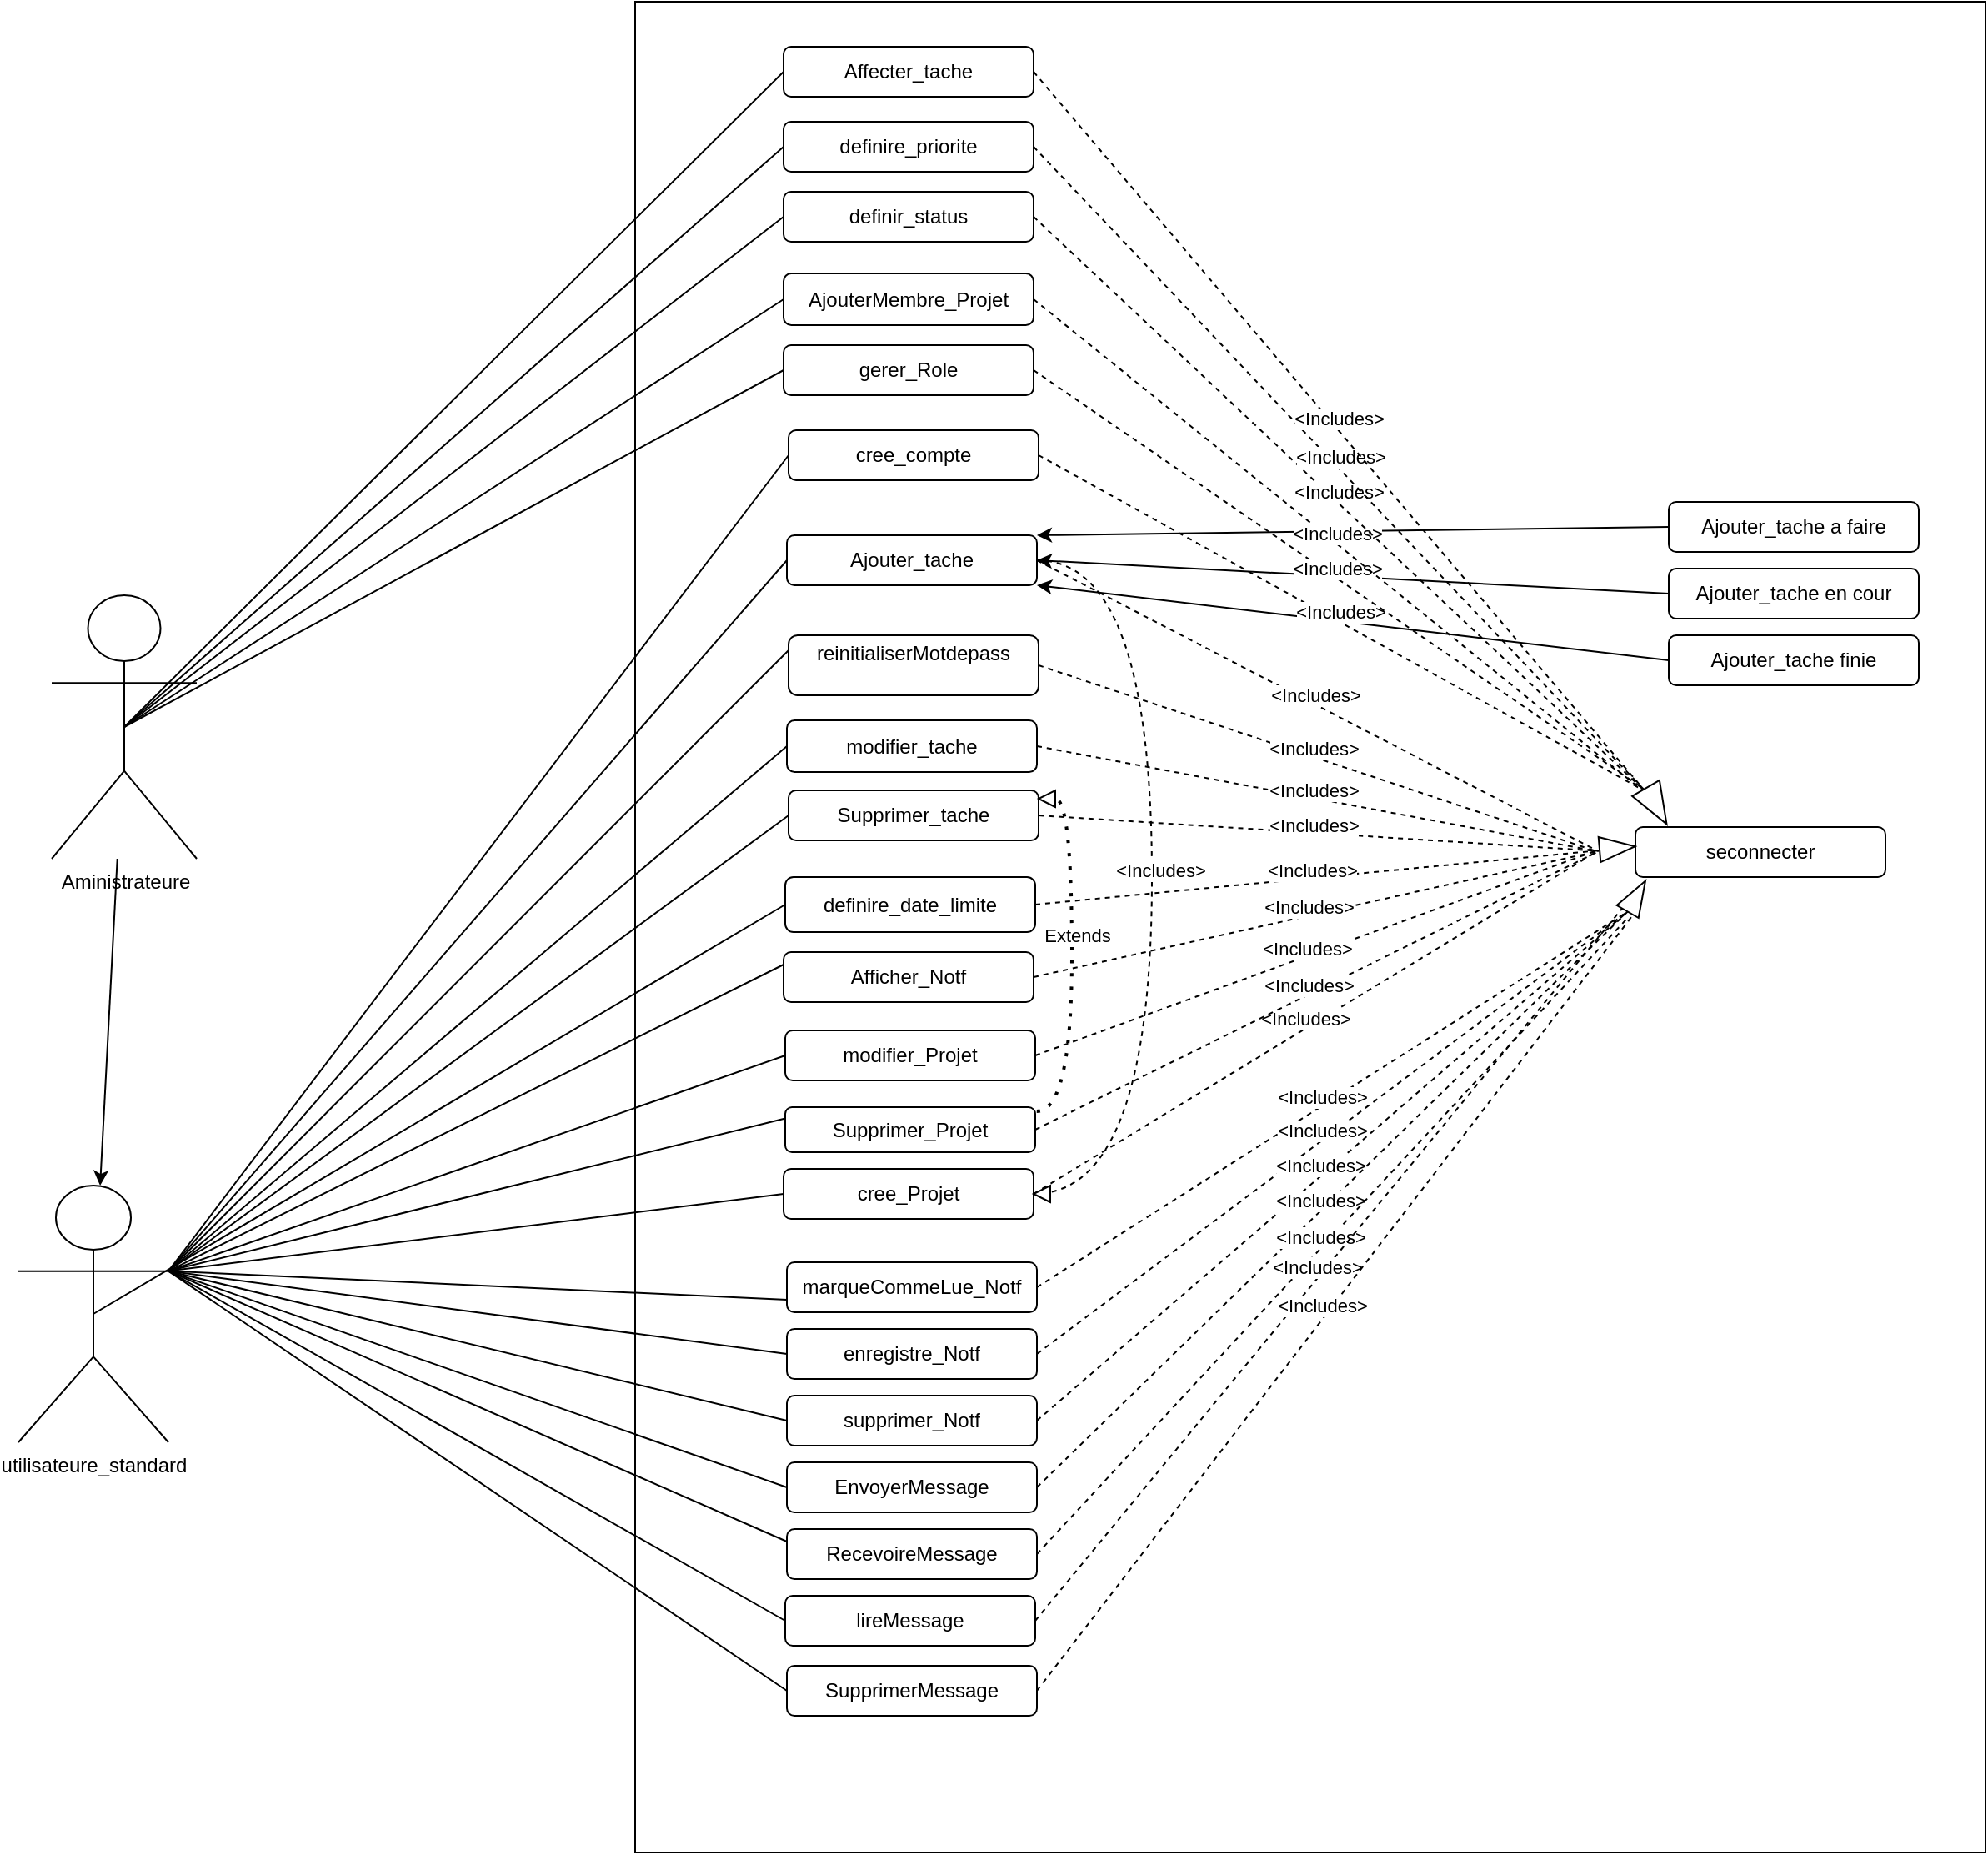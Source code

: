 <mxfile>
    <diagram name="Page-1" id="b6SxHGHXEPmuoDVzIk89">
        <mxGraphModel dx="979" dy="503" grid="1" gridSize="10" guides="1" tooltips="1" connect="1" arrows="1" fold="1" page="1" pageScale="1" pageWidth="1654" pageHeight="2336" background="none" math="0" shadow="0">
            <root>
                <mxCell id="0"/>
                <mxCell id="1" parent="0"/>
                <mxCell id="9" value="" style="whiteSpace=wrap;html=1;" parent="1" vertex="1">
                    <mxGeometry x="510" y="150" width="810" height="1110" as="geometry"/>
                </mxCell>
                <mxCell id="njpq5wCMaXGL-abZOW9e-23" value="cree_compte" style="rounded=1;whiteSpace=wrap;html=1;" parent="1" vertex="1">
                    <mxGeometry x="602" y="407" width="150" height="30" as="geometry"/>
                </mxCell>
                <mxCell id="njpq5wCMaXGL-abZOW9e-24" value="seconnecter" style="rounded=1;whiteSpace=wrap;html=1;" parent="1" vertex="1">
                    <mxGeometry x="1110" y="645" width="150" height="30" as="geometry"/>
                </mxCell>
                <mxCell id="njpq5wCMaXGL-abZOW9e-26" value="reinitialiserMotdepass&lt;div style=&quot;padding: 0px; margin: 0px;&quot;&gt;&lt;br style=&quot;text-wrap: nowrap; text-decoration-line: underline; padding: 0px; margin: 0px; text-align: left;&quot;&gt;&lt;/div&gt;" style="rounded=1;whiteSpace=wrap;html=1;" parent="1" vertex="1">
                    <mxGeometry x="602" y="530" width="150" height="36" as="geometry"/>
                </mxCell>
                <mxCell id="7" style="edgeStyle=none;html=1;" parent="1" source="njpq5wCMaXGL-abZOW9e-28" target="njpq5wCMaXGL-abZOW9e-29" edge="1">
                    <mxGeometry relative="1" as="geometry"/>
                </mxCell>
                <mxCell id="njpq5wCMaXGL-abZOW9e-28" value="Aministrateure" style="shape=umlActor;verticalLabelPosition=bottom;verticalAlign=top;html=1;outlineConnect=0;" parent="1" vertex="1">
                    <mxGeometry x="160" y="506" width="87" height="158" as="geometry"/>
                </mxCell>
                <mxCell id="njpq5wCMaXGL-abZOW9e-41" value="&lt;span style=&quot;text-align: left; text-wrap: nowrap;&quot;&gt;Ajouter_tache&lt;/span&gt;" style="rounded=1;whiteSpace=wrap;html=1;" parent="1" vertex="1">
                    <mxGeometry x="601" y="470" width="150" height="30" as="geometry"/>
                </mxCell>
                <mxCell id="njpq5wCMaXGL-abZOW9e-42" value="&lt;span style=&quot;text-align: left; text-wrap: nowrap;&quot;&gt;modifier_tache&lt;/span&gt;" style="rounded=1;whiteSpace=wrap;html=1;" parent="1" vertex="1">
                    <mxGeometry x="601" y="581" width="150" height="31" as="geometry"/>
                </mxCell>
                <mxCell id="njpq5wCMaXGL-abZOW9e-43" value="&lt;span style=&quot;text-align: left; text-wrap: nowrap;&quot;&gt;Supprimer_tache&lt;/span&gt;" style="rounded=1;whiteSpace=wrap;html=1;" parent="1" vertex="1">
                    <mxGeometry x="602" y="623" width="150" height="30" as="geometry"/>
                </mxCell>
                <mxCell id="njpq5wCMaXGL-abZOW9e-44" value="&lt;span style=&quot;text-align: left; text-wrap: nowrap;&quot;&gt;Affecter_tache&lt;/span&gt;" style="rounded=1;whiteSpace=wrap;html=1;" parent="1" vertex="1">
                    <mxGeometry x="599" y="177" width="150" height="30" as="geometry"/>
                </mxCell>
                <mxCell id="njpq5wCMaXGL-abZOW9e-45" value="&lt;span style=&quot;text-align: left; text-wrap: nowrap;&quot;&gt;definire_priorite&lt;/span&gt;" style="rounded=1;whiteSpace=wrap;html=1;" parent="1" vertex="1">
                    <mxGeometry x="599" y="222" width="150" height="30" as="geometry"/>
                </mxCell>
                <mxCell id="njpq5wCMaXGL-abZOW9e-46" value="&lt;span style=&quot;text-align: left; text-wrap: nowrap;&quot;&gt;definir_status&lt;/span&gt;" style="rounded=1;whiteSpace=wrap;html=1;" parent="1" vertex="1">
                    <mxGeometry x="599" y="264" width="150" height="30" as="geometry"/>
                </mxCell>
                <mxCell id="njpq5wCMaXGL-abZOW9e-48" value="cree_Projet" style="rounded=1;whiteSpace=wrap;html=1;" parent="1" vertex="1">
                    <mxGeometry x="599" y="850" width="150" height="30" as="geometry"/>
                </mxCell>
                <mxCell id="njpq5wCMaXGL-abZOW9e-49" value="modifier_Projet" style="rounded=1;whiteSpace=wrap;html=1;" parent="1" vertex="1">
                    <mxGeometry x="600" y="767" width="150" height="30" as="geometry"/>
                </mxCell>
                <mxCell id="njpq5wCMaXGL-abZOW9e-50" value="Supprimer_Projet" style="rounded=1;whiteSpace=wrap;html=1;" parent="1" vertex="1">
                    <mxGeometry x="600" y="813" width="150" height="27" as="geometry"/>
                </mxCell>
                <mxCell id="njpq5wCMaXGL-abZOW9e-51" value="AjouterMembre_Projet" style="rounded=1;whiteSpace=wrap;html=1;" parent="1" vertex="1">
                    <mxGeometry x="599" y="313" width="150" height="31" as="geometry"/>
                </mxCell>
                <mxCell id="njpq5wCMaXGL-abZOW9e-63" value="" style="endArrow=none;html=1;rounded=0;exitX=0;exitY=0.5;exitDx=0;exitDy=0;entryX=1;entryY=0.333;entryDx=0;entryDy=0;entryPerimeter=0;" parent="1" source="njpq5wCMaXGL-abZOW9e-23" target="njpq5wCMaXGL-abZOW9e-29" edge="1">
                    <mxGeometry width="50" height="50" relative="1" as="geometry">
                        <mxPoint x="280" y="246" as="sourcePoint"/>
                        <mxPoint x="90" y="316" as="targetPoint"/>
                    </mxGeometry>
                </mxCell>
                <mxCell id="njpq5wCMaXGL-abZOW9e-65" value="" style="endArrow=none;html=1;rounded=0;entryX=0;entryY=0.25;entryDx=0;entryDy=0;exitX=1;exitY=0.333;exitDx=0;exitDy=0;exitPerimeter=0;" parent="1" source="njpq5wCMaXGL-abZOW9e-29" target="njpq5wCMaXGL-abZOW9e-26" edge="1">
                    <mxGeometry width="50" height="50" relative="1" as="geometry">
                        <mxPoint x="90" y="316" as="sourcePoint"/>
                        <mxPoint x="320" y="206" as="targetPoint"/>
                    </mxGeometry>
                </mxCell>
                <mxCell id="njpq5wCMaXGL-abZOW9e-67" value="" style="endArrow=none;html=1;rounded=0;exitX=0;exitY=0.5;exitDx=0;exitDy=0;entryX=1;entryY=0.333;entryDx=0;entryDy=0;entryPerimeter=0;" parent="1" source="njpq5wCMaXGL-abZOW9e-48" target="njpq5wCMaXGL-abZOW9e-29" edge="1">
                    <mxGeometry width="50" height="50" relative="1" as="geometry">
                        <mxPoint x="430" y="306" as="sourcePoint"/>
                        <mxPoint x="90" y="316" as="targetPoint"/>
                    </mxGeometry>
                </mxCell>
                <mxCell id="njpq5wCMaXGL-abZOW9e-69" value="" style="endArrow=none;html=1;rounded=0;exitX=0;exitY=0.25;exitDx=0;exitDy=0;entryX=1;entryY=0.333;entryDx=0;entryDy=0;entryPerimeter=0;" parent="1" source="njpq5wCMaXGL-abZOW9e-50" target="njpq5wCMaXGL-abZOW9e-29" edge="1">
                    <mxGeometry width="50" height="50" relative="1" as="geometry">
                        <mxPoint x="430" y="406" as="sourcePoint"/>
                        <mxPoint x="90" y="316" as="targetPoint"/>
                    </mxGeometry>
                </mxCell>
                <mxCell id="njpq5wCMaXGL-abZOW9e-70" value="" style="endArrow=none;html=1;rounded=0;entryX=0;entryY=0.5;entryDx=0;entryDy=0;exitX=1;exitY=0.333;exitDx=0;exitDy=0;exitPerimeter=0;" parent="1" source="njpq5wCMaXGL-abZOW9e-29" target="njpq5wCMaXGL-abZOW9e-41" edge="1">
                    <mxGeometry width="50" height="50" relative="1" as="geometry">
                        <mxPoint x="90" y="316" as="sourcePoint"/>
                        <mxPoint x="480" y="356" as="targetPoint"/>
                    </mxGeometry>
                </mxCell>
                <mxCell id="njpq5wCMaXGL-abZOW9e-71" value="" style="endArrow=none;html=1;rounded=0;entryX=0;entryY=0.5;entryDx=0;entryDy=0;exitX=1;exitY=0.333;exitDx=0;exitDy=0;exitPerimeter=0;" parent="1" source="njpq5wCMaXGL-abZOW9e-29" target="njpq5wCMaXGL-abZOW9e-42" edge="1">
                    <mxGeometry width="50" height="50" relative="1" as="geometry">
                        <mxPoint x="90" y="316" as="sourcePoint"/>
                        <mxPoint x="480" y="356" as="targetPoint"/>
                    </mxGeometry>
                </mxCell>
                <mxCell id="njpq5wCMaXGL-abZOW9e-73" value="" style="endArrow=none;html=1;rounded=0;entryX=0;entryY=0.5;entryDx=0;entryDy=0;exitX=1;exitY=0.333;exitDx=0;exitDy=0;exitPerimeter=0;" parent="1" source="njpq5wCMaXGL-abZOW9e-29" target="njpq5wCMaXGL-abZOW9e-43" edge="1">
                    <mxGeometry width="50" height="50" relative="1" as="geometry">
                        <mxPoint x="100" y="316" as="sourcePoint"/>
                        <mxPoint x="480" y="356" as="targetPoint"/>
                    </mxGeometry>
                </mxCell>
                <mxCell id="njpq5wCMaXGL-abZOW9e-74" value="&lt;span style=&quot;text-align: left;&quot;&gt;gerer_Role&lt;/span&gt;" style="rounded=1;whiteSpace=wrap;html=1;" parent="1" vertex="1">
                    <mxGeometry x="599" y="356" width="150" height="30" as="geometry"/>
                </mxCell>
                <mxCell id="njpq5wCMaXGL-abZOW9e-75" value="" style="endArrow=none;html=1;rounded=0;entryX=0.5;entryY=0.5;entryDx=0;entryDy=0;entryPerimeter=0;exitX=0;exitY=0.5;exitDx=0;exitDy=0;" parent="1" source="njpq5wCMaXGL-abZOW9e-74" target="njpq5wCMaXGL-abZOW9e-28" edge="1">
                    <mxGeometry width="50" height="50" relative="1" as="geometry">
                        <mxPoint x="410" y="446" as="sourcePoint"/>
                        <mxPoint x="460" y="396" as="targetPoint"/>
                    </mxGeometry>
                </mxCell>
                <mxCell id="njpq5wCMaXGL-abZOW9e-76" value="" style="endArrow=none;html=1;rounded=0;entryX=0.5;entryY=0.5;entryDx=0;entryDy=0;entryPerimeter=0;exitX=0;exitY=0.5;exitDx=0;exitDy=0;" parent="1" source="njpq5wCMaXGL-abZOW9e-51" target="njpq5wCMaXGL-abZOW9e-28" edge="1">
                    <mxGeometry width="50" height="50" relative="1" as="geometry">
                        <mxPoint x="410" y="456" as="sourcePoint"/>
                        <mxPoint x="460" y="406" as="targetPoint"/>
                    </mxGeometry>
                </mxCell>
                <mxCell id="njpq5wCMaXGL-abZOW9e-77" value="" style="endArrow=none;html=1;rounded=0;entryX=0.5;entryY=0.5;entryDx=0;entryDy=0;entryPerimeter=0;exitX=0;exitY=0.5;exitDx=0;exitDy=0;" parent="1" source="njpq5wCMaXGL-abZOW9e-44" target="njpq5wCMaXGL-abZOW9e-28" edge="1">
                    <mxGeometry width="50" height="50" relative="1" as="geometry">
                        <mxPoint x="490" y="366" as="sourcePoint"/>
                        <mxPoint x="460" y="406" as="targetPoint"/>
                    </mxGeometry>
                </mxCell>
                <mxCell id="njpq5wCMaXGL-abZOW9e-78" value="" style="endArrow=none;html=1;rounded=0;entryX=0;entryY=0.5;entryDx=0;entryDy=0;exitX=1;exitY=0.333;exitDx=0;exitDy=0;exitPerimeter=0;" parent="1" source="njpq5wCMaXGL-abZOW9e-29" target="njpq5wCMaXGL-abZOW9e-49" edge="1">
                    <mxGeometry width="50" height="50" relative="1" as="geometry">
                        <mxPoint x="90" y="316" as="sourcePoint"/>
                        <mxPoint x="460" y="406" as="targetPoint"/>
                    </mxGeometry>
                </mxCell>
                <mxCell id="njpq5wCMaXGL-abZOW9e-79" value="&lt;span style=&quot;text-align: left; text-wrap: nowrap;&quot;&gt;definire_date_limite&lt;/span&gt;" style="rounded=1;whiteSpace=wrap;html=1;" parent="1" vertex="1">
                    <mxGeometry x="600" y="675" width="150" height="33" as="geometry"/>
                </mxCell>
                <mxCell id="njpq5wCMaXGL-abZOW9e-80" value="" style="endArrow=none;html=1;rounded=0;entryX=0.5;entryY=0.5;entryDx=0;entryDy=0;entryPerimeter=0;exitX=0;exitY=0.5;exitDx=0;exitDy=0;" parent="1" source="njpq5wCMaXGL-abZOW9e-45" target="njpq5wCMaXGL-abZOW9e-28" edge="1">
                    <mxGeometry width="50" height="50" relative="1" as="geometry">
                        <mxPoint x="860" y="556" as="sourcePoint"/>
                        <mxPoint x="460" y="446" as="targetPoint"/>
                    </mxGeometry>
                </mxCell>
                <mxCell id="njpq5wCMaXGL-abZOW9e-81" value="" style="endArrow=none;html=1;rounded=0;entryX=0.5;entryY=0.5;entryDx=0;entryDy=0;entryPerimeter=0;exitX=0;exitY=0.5;exitDx=0;exitDy=0;" parent="1" source="njpq5wCMaXGL-abZOW9e-46" target="njpq5wCMaXGL-abZOW9e-28" edge="1">
                    <mxGeometry width="50" height="50" relative="1" as="geometry">
                        <mxPoint x="410" y="496" as="sourcePoint"/>
                        <mxPoint x="460" y="446" as="targetPoint"/>
                    </mxGeometry>
                </mxCell>
                <mxCell id="Tl2Tyxyw0CHUrB5RGqX6-1" value="Afficher_Notf" style="rounded=1;whiteSpace=wrap;html=1;shadow=0;glass=0;" parent="1" vertex="1">
                    <mxGeometry x="599" y="720" width="150" height="30" as="geometry"/>
                </mxCell>
                <mxCell id="Tl2Tyxyw0CHUrB5RGqX6-2" value="marqueCommeLue_Notf" style="rounded=1;whiteSpace=wrap;html=1;" parent="1" vertex="1">
                    <mxGeometry x="601" y="906" width="150" height="30" as="geometry"/>
                </mxCell>
                <mxCell id="Tl2Tyxyw0CHUrB5RGqX6-3" value="enregistre_Notf" style="rounded=1;whiteSpace=wrap;html=1;" parent="1" vertex="1">
                    <mxGeometry x="601" y="946" width="150" height="30" as="geometry"/>
                </mxCell>
                <mxCell id="Tl2Tyxyw0CHUrB5RGqX6-5" value="supprimer_Notf" style="rounded=1;whiteSpace=wrap;html=1;" parent="1" vertex="1">
                    <mxGeometry x="601" y="986" width="150" height="30" as="geometry"/>
                </mxCell>
                <mxCell id="Tl2Tyxyw0CHUrB5RGqX6-11" value="" style="endArrow=none;html=1;rounded=0;exitX=0;exitY=0.75;exitDx=0;exitDy=0;entryX=1;entryY=0.333;entryDx=0;entryDy=0;entryPerimeter=0;" parent="1" source="Tl2Tyxyw0CHUrB5RGqX6-2" target="njpq5wCMaXGL-abZOW9e-29" edge="1">
                    <mxGeometry width="50" height="50" relative="1" as="geometry">
                        <mxPoint x="195" y="800" as="sourcePoint"/>
                        <mxPoint x="-45" y="480" as="targetPoint"/>
                    </mxGeometry>
                </mxCell>
                <mxCell id="Tl2Tyxyw0CHUrB5RGqX6-12" value="" style="endArrow=none;html=1;rounded=0;exitX=0;exitY=0.5;exitDx=0;exitDy=0;entryX=1;entryY=0.333;entryDx=0;entryDy=0;entryPerimeter=0;" parent="1" source="Tl2Tyxyw0CHUrB5RGqX6-5" target="njpq5wCMaXGL-abZOW9e-29" edge="1">
                    <mxGeometry width="50" height="50" relative="1" as="geometry">
                        <mxPoint x="150" y="857" as="sourcePoint"/>
                        <mxPoint x="-90" y="537" as="targetPoint"/>
                    </mxGeometry>
                </mxCell>
                <mxCell id="Tl2Tyxyw0CHUrB5RGqX6-13" value="" style="endArrow=none;html=1;rounded=0;exitX=0;exitY=0.25;exitDx=0;exitDy=0;entryX=1;entryY=0.333;entryDx=0;entryDy=0;entryPerimeter=0;" parent="1" source="Tl2Tyxyw0CHUrB5RGqX6-1" target="njpq5wCMaXGL-abZOW9e-29" edge="1">
                    <mxGeometry width="50" height="50" relative="1" as="geometry">
                        <mxPoint x="300" y="728" as="sourcePoint"/>
                        <mxPoint x="80" y="408" as="targetPoint"/>
                    </mxGeometry>
                </mxCell>
                <mxCell id="Tl2Tyxyw0CHUrB5RGqX6-14" value="" style="endArrow=none;html=1;rounded=0;exitX=0;exitY=0.5;exitDx=0;exitDy=0;entryX=1;entryY=0.333;entryDx=0;entryDy=0;entryPerimeter=0;" parent="1" source="Tl2Tyxyw0CHUrB5RGqX6-3" target="njpq5wCMaXGL-abZOW9e-29" edge="1">
                    <mxGeometry width="50" height="50" relative="1" as="geometry">
                        <mxPoint x="200" y="857" as="sourcePoint"/>
                        <mxPoint x="-40" y="537" as="targetPoint"/>
                    </mxGeometry>
                </mxCell>
                <mxCell id="Tl2Tyxyw0CHUrB5RGqX6-16" value="EnvoyerMessage" style="rounded=1;whiteSpace=wrap;html=1;" parent="1" vertex="1">
                    <mxGeometry x="601" y="1026" width="150" height="30" as="geometry"/>
                </mxCell>
                <mxCell id="Tl2Tyxyw0CHUrB5RGqX6-17" value="RecevoireMessage" style="rounded=1;whiteSpace=wrap;html=1;" parent="1" vertex="1">
                    <mxGeometry x="601" y="1066" width="150" height="30" as="geometry"/>
                </mxCell>
                <mxCell id="Tl2Tyxyw0CHUrB5RGqX6-18" value="lireMessage" style="rounded=1;whiteSpace=wrap;html=1;" parent="1" vertex="1">
                    <mxGeometry x="600" y="1106" width="150" height="30" as="geometry"/>
                </mxCell>
                <mxCell id="Tl2Tyxyw0CHUrB5RGqX6-19" value="SupprimerMessage" style="rounded=1;whiteSpace=wrap;html=1;" parent="1" vertex="1">
                    <mxGeometry x="601" y="1148" width="150" height="30" as="geometry"/>
                </mxCell>
                <mxCell id="Tl2Tyxyw0CHUrB5RGqX6-24" value="" style="endArrow=none;html=1;rounded=0;exitX=0;exitY=0.5;exitDx=0;exitDy=0;entryX=1;entryY=0.333;entryDx=0;entryDy=0;entryPerimeter=0;" parent="1" source="Tl2Tyxyw0CHUrB5RGqX6-18" target="njpq5wCMaXGL-abZOW9e-29" edge="1">
                    <mxGeometry width="50" height="50" relative="1" as="geometry">
                        <mxPoint x="-150" y="1031" as="sourcePoint"/>
                        <mxPoint x="-120" y="496" as="targetPoint"/>
                    </mxGeometry>
                </mxCell>
                <mxCell id="Tl2Tyxyw0CHUrB5RGqX6-25" value="" style="endArrow=none;html=1;rounded=0;exitX=0;exitY=0.25;exitDx=0;exitDy=0;entryX=1;entryY=0.333;entryDx=0;entryDy=0;entryPerimeter=0;" parent="1" source="Tl2Tyxyw0CHUrB5RGqX6-17" target="njpq5wCMaXGL-abZOW9e-29" edge="1">
                    <mxGeometry width="50" height="50" relative="1" as="geometry">
                        <mxPoint x="-140" y="1041" as="sourcePoint"/>
                        <mxPoint x="-110" y="506" as="targetPoint"/>
                    </mxGeometry>
                </mxCell>
                <mxCell id="Tl2Tyxyw0CHUrB5RGqX6-26" value="" style="endArrow=none;html=1;rounded=0;exitX=0;exitY=0.5;exitDx=0;exitDy=0;entryX=1;entryY=0.333;entryDx=0;entryDy=0;entryPerimeter=0;" parent="1" source="Tl2Tyxyw0CHUrB5RGqX6-16" target="njpq5wCMaXGL-abZOW9e-29" edge="1">
                    <mxGeometry width="50" height="50" relative="1" as="geometry">
                        <mxPoint x="20" y="1046" as="sourcePoint"/>
                        <mxPoint x="50" y="511" as="targetPoint"/>
                    </mxGeometry>
                </mxCell>
                <mxCell id="w5hevaqkebUv9yWrqypm-1" value="" style="endArrow=none;html=1;rounded=0;exitX=0;exitY=0.5;exitDx=0;exitDy=0;entryX=1;entryY=0.333;entryDx=0;entryDy=0;entryPerimeter=0;" parent="1" source="Tl2Tyxyw0CHUrB5RGqX6-19" target="njpq5wCMaXGL-abZOW9e-29" edge="1">
                    <mxGeometry width="50" height="50" relative="1" as="geometry">
                        <mxPoint x="867" y="1151" as="sourcePoint"/>
                        <mxPoint x="-170" y="546" as="targetPoint"/>
                    </mxGeometry>
                </mxCell>
                <mxCell id="10" value="" style="endArrow=none;html=1;rounded=0;entryX=0.5;entryY=0.5;entryDx=0;entryDy=0;entryPerimeter=0;exitX=0;exitY=0.5;exitDx=0;exitDy=0;" edge="1" parent="1" source="njpq5wCMaXGL-abZOW9e-79" target="njpq5wCMaXGL-abZOW9e-29">
                    <mxGeometry width="50" height="50" relative="1" as="geometry">
                        <mxPoint x="858" y="637" as="sourcePoint"/>
                        <mxPoint x="204" y="585" as="targetPoint"/>
                    </mxGeometry>
                </mxCell>
                <mxCell id="njpq5wCMaXGL-abZOW9e-29" value="utilisateure_standard" style="shape=umlActor;verticalLabelPosition=bottom;verticalAlign=top;html=1;outlineConnect=0;" parent="1" vertex="1">
                    <mxGeometry x="140" y="860" width="90" height="154" as="geometry"/>
                </mxCell>
                <mxCell id="13" value="" style="endArrow=none;dashed=1;html=1;entryX=-0.135;entryY=0.532;entryDx=0;entryDy=0;exitX=1;exitY=0.5;exitDx=0;exitDy=0;entryPerimeter=0;" edge="1" parent="1" source="njpq5wCMaXGL-abZOW9e-26" target="81">
                    <mxGeometry width="50" height="50" relative="1" as="geometry">
                        <mxPoint x="740" y="680" as="sourcePoint"/>
                        <mxPoint x="790" y="630" as="targetPoint"/>
                    </mxGeometry>
                </mxCell>
                <mxCell id="14" value="&amp;lt;Includes&amp;gt;" style="edgeLabel;html=1;align=center;verticalAlign=middle;resizable=0;points=[];" vertex="1" connectable="0" parent="13">
                    <mxGeometry x="-0.021" y="5" relative="1" as="geometry">
                        <mxPoint as="offset"/>
                    </mxGeometry>
                </mxCell>
                <mxCell id="15" value="" style="endArrow=none;dashed=1;html=1;entryX=-0.047;entryY=0.559;entryDx=0;entryDy=0;exitX=1;exitY=0.5;exitDx=0;exitDy=0;entryPerimeter=0;" edge="1" parent="1" source="njpq5wCMaXGL-abZOW9e-41" target="81">
                    <mxGeometry width="50" height="50" relative="1" as="geometry">
                        <mxPoint x="790" y="590" as="sourcePoint"/>
                        <mxPoint x="938" y="767" as="targetPoint"/>
                    </mxGeometry>
                </mxCell>
                <mxCell id="16" value="&amp;lt;Includes&amp;gt;" style="edgeLabel;html=1;align=center;verticalAlign=middle;resizable=0;points=[];" vertex="1" connectable="0" parent="15">
                    <mxGeometry x="-0.021" y="5" relative="1" as="geometry">
                        <mxPoint as="offset"/>
                    </mxGeometry>
                </mxCell>
                <mxCell id="17" value="" style="endArrow=none;dashed=1;html=1;entryX=-0.081;entryY=0.557;entryDx=0;entryDy=0;exitX=1;exitY=0.5;exitDx=0;exitDy=0;entryPerimeter=0;" edge="1" parent="1" source="njpq5wCMaXGL-abZOW9e-42" target="81">
                    <mxGeometry width="50" height="50" relative="1" as="geometry">
                        <mxPoint x="770" y="620" as="sourcePoint"/>
                        <mxPoint x="950" y="767" as="targetPoint"/>
                    </mxGeometry>
                </mxCell>
                <mxCell id="18" value="&amp;lt;Includes&amp;gt;" style="edgeLabel;html=1;align=center;verticalAlign=middle;resizable=0;points=[];" vertex="1" connectable="0" parent="17">
                    <mxGeometry x="-0.021" y="5" relative="1" as="geometry">
                        <mxPoint as="offset"/>
                    </mxGeometry>
                </mxCell>
                <mxCell id="19" value="" style="endArrow=none;dashed=1;html=1;entryX=-0.023;entryY=0.554;entryDx=0;entryDy=0;exitX=1;exitY=0.5;exitDx=0;exitDy=0;entryPerimeter=0;" edge="1" parent="1" source="njpq5wCMaXGL-abZOW9e-43" target="81">
                    <mxGeometry width="50" height="50" relative="1" as="geometry">
                        <mxPoint x="780" y="650" as="sourcePoint"/>
                        <mxPoint x="998" y="813" as="targetPoint"/>
                    </mxGeometry>
                </mxCell>
                <mxCell id="20" value="&amp;lt;Includes&amp;gt;" style="edgeLabel;html=1;align=center;verticalAlign=middle;resizable=0;points=[];" vertex="1" connectable="0" parent="19">
                    <mxGeometry x="-0.021" y="5" relative="1" as="geometry">
                        <mxPoint as="offset"/>
                    </mxGeometry>
                </mxCell>
                <mxCell id="21" value="" style="endArrow=none;dashed=1;html=1;entryX=-0.008;entryY=0.534;entryDx=0;entryDy=0;exitX=1;exitY=0.5;exitDx=0;exitDy=0;entryPerimeter=0;" edge="1" parent="1" source="njpq5wCMaXGL-abZOW9e-79" target="81">
                    <mxGeometry width="50" height="50" relative="1" as="geometry">
                        <mxPoint x="750" y="690" as="sourcePoint"/>
                        <mxPoint x="998" y="835" as="targetPoint"/>
                    </mxGeometry>
                </mxCell>
                <mxCell id="22" value="&amp;lt;Includes&amp;gt;" style="edgeLabel;html=1;align=center;verticalAlign=middle;resizable=0;points=[];" vertex="1" connectable="0" parent="21">
                    <mxGeometry x="-0.021" y="5" relative="1" as="geometry">
                        <mxPoint as="offset"/>
                    </mxGeometry>
                </mxCell>
                <mxCell id="23" value="" style="endArrow=none;dashed=1;html=1;entryX=-0.044;entryY=0.543;entryDx=0;entryDy=0;exitX=1;exitY=0.5;exitDx=0;exitDy=0;entryPerimeter=0;" edge="1" parent="1" source="njpq5wCMaXGL-abZOW9e-48" target="81">
                    <mxGeometry width="50" height="50" relative="1" as="geometry">
                        <mxPoint x="752" y="732.5" as="sourcePoint"/>
                        <mxPoint x="1002" y="831.5" as="targetPoint"/>
                    </mxGeometry>
                </mxCell>
                <mxCell id="24" value="&amp;lt;Includes&amp;gt;" style="edgeLabel;html=1;align=center;verticalAlign=middle;resizable=0;points=[];" vertex="1" connectable="0" parent="23">
                    <mxGeometry x="-0.021" y="5" relative="1" as="geometry">
                        <mxPoint as="offset"/>
                    </mxGeometry>
                </mxCell>
                <mxCell id="25" value="" style="endArrow=none;dashed=1;html=1;exitX=1;exitY=0.5;exitDx=0;exitDy=0;entryX=-0.112;entryY=0.535;entryDx=0;entryDy=0;entryPerimeter=0;" edge="1" parent="1" source="njpq5wCMaXGL-abZOW9e-49" target="81">
                    <mxGeometry width="50" height="50" relative="1" as="geometry">
                        <mxPoint x="755" y="799" as="sourcePoint"/>
                        <mxPoint x="1000" y="790" as="targetPoint"/>
                    </mxGeometry>
                </mxCell>
                <mxCell id="26" value="&amp;lt;Includes&amp;gt;" style="edgeLabel;html=1;align=center;verticalAlign=middle;resizable=0;points=[];" vertex="1" connectable="0" parent="25">
                    <mxGeometry x="-0.021" y="5" relative="1" as="geometry">
                        <mxPoint as="offset"/>
                    </mxGeometry>
                </mxCell>
                <mxCell id="27" value="" style="endArrow=none;dashed=1;html=1;exitX=1;exitY=0.5;exitDx=0;exitDy=0;entryX=0.002;entryY=0.545;entryDx=0;entryDy=0;entryPerimeter=0;" edge="1" parent="1" source="njpq5wCMaXGL-abZOW9e-50" target="81">
                    <mxGeometry width="50" height="50" relative="1" as="geometry">
                        <mxPoint x="750" y="832" as="sourcePoint"/>
                        <mxPoint x="1000" y="840" as="targetPoint"/>
                    </mxGeometry>
                </mxCell>
                <mxCell id="28" value="&amp;lt;Includes&amp;gt;" style="edgeLabel;html=1;align=center;verticalAlign=middle;resizable=0;points=[];" vertex="1" connectable="0" parent="27">
                    <mxGeometry x="-0.021" y="5" relative="1" as="geometry">
                        <mxPoint as="offset"/>
                    </mxGeometry>
                </mxCell>
                <mxCell id="29" value="" style="endArrow=none;dashed=1;html=1;entryX=-0.011;entryY=0.551;entryDx=0;entryDy=0;exitX=1;exitY=0.5;exitDx=0;exitDy=0;entryPerimeter=0;" edge="1" parent="1" source="Tl2Tyxyw0CHUrB5RGqX6-1" target="81">
                    <mxGeometry width="50" height="50" relative="1" as="geometry">
                        <mxPoint x="780" y="860" as="sourcePoint"/>
                        <mxPoint x="999" y="830" as="targetPoint"/>
                    </mxGeometry>
                </mxCell>
                <mxCell id="30" value="&amp;lt;Includes&amp;gt;" style="edgeLabel;html=1;align=center;verticalAlign=middle;resizable=0;points=[];" vertex="1" connectable="0" parent="29">
                    <mxGeometry x="-0.021" y="5" relative="1" as="geometry">
                        <mxPoint as="offset"/>
                    </mxGeometry>
                </mxCell>
                <mxCell id="31" value="&lt;span style=&quot;text-align: left; text-wrap: nowrap;&quot;&gt;Ajouter_tache a faire&lt;/span&gt;" style="rounded=1;whiteSpace=wrap;html=1;" vertex="1" parent="1">
                    <mxGeometry x="1130" y="450" width="150" height="30" as="geometry"/>
                </mxCell>
                <mxCell id="33" value="&lt;span style=&quot;text-align: left; text-wrap: nowrap;&quot;&gt;Ajouter_tache en cour&lt;/span&gt;" style="rounded=1;whiteSpace=wrap;html=1;" vertex="1" parent="1">
                    <mxGeometry x="1130" y="490" width="150" height="30" as="geometry"/>
                </mxCell>
                <mxCell id="34" value="&lt;span style=&quot;text-align: left; text-wrap: nowrap;&quot;&gt;Ajouter_tache finie&lt;/span&gt;" style="rounded=1;whiteSpace=wrap;html=1;" vertex="1" parent="1">
                    <mxGeometry x="1130" y="530" width="150" height="30" as="geometry"/>
                </mxCell>
                <mxCell id="35" value="" style="endArrow=classic;html=1;entryX=1;entryY=0;entryDx=0;entryDy=0;exitX=0;exitY=0.5;exitDx=0;exitDy=0;" edge="1" parent="1" source="31" target="njpq5wCMaXGL-abZOW9e-41">
                    <mxGeometry width="50" height="50" relative="1" as="geometry">
                        <mxPoint x="740" y="520" as="sourcePoint"/>
                        <mxPoint x="790" y="470" as="targetPoint"/>
                    </mxGeometry>
                </mxCell>
                <mxCell id="36" value="" style="endArrow=classic;html=1;entryX=1;entryY=0.5;entryDx=0;entryDy=0;exitX=0;exitY=0.5;exitDx=0;exitDy=0;" edge="1" parent="1" source="33" target="njpq5wCMaXGL-abZOW9e-41">
                    <mxGeometry width="50" height="50" relative="1" as="geometry">
                        <mxPoint x="870" y="465" as="sourcePoint"/>
                        <mxPoint x="762" y="520" as="targetPoint"/>
                    </mxGeometry>
                </mxCell>
                <mxCell id="37" value="" style="endArrow=classic;html=1;exitX=0;exitY=0.5;exitDx=0;exitDy=0;entryX=1;entryY=1;entryDx=0;entryDy=0;" edge="1" parent="1" source="34" target="njpq5wCMaXGL-abZOW9e-41">
                    <mxGeometry width="50" height="50" relative="1" as="geometry">
                        <mxPoint x="860" y="510" as="sourcePoint"/>
                        <mxPoint x="760" y="520" as="targetPoint"/>
                    </mxGeometry>
                </mxCell>
                <mxCell id="39" value="" style="endArrow=none;dashed=1;html=1;entryX=0;entryY=0.5;entryDx=0;entryDy=0;exitX=1;exitY=0.5;exitDx=0;exitDy=0;" edge="1" parent="1" source="Tl2Tyxyw0CHUrB5RGqX6-2" target="82">
                    <mxGeometry width="50" height="50" relative="1" as="geometry">
                        <mxPoint x="749" y="924" as="sourcePoint"/>
                        <mxPoint x="1000" y="850" as="targetPoint"/>
                    </mxGeometry>
                </mxCell>
                <mxCell id="40" value="&amp;lt;Includes&amp;gt;" style="edgeLabel;html=1;align=center;verticalAlign=middle;resizable=0;points=[];" vertex="1" connectable="0" parent="39">
                    <mxGeometry x="-0.021" y="5" relative="1" as="geometry">
                        <mxPoint as="offset"/>
                    </mxGeometry>
                </mxCell>
                <mxCell id="41" value="" style="endArrow=none;dashed=1;html=1;entryX=0;entryY=0.5;entryDx=0;entryDy=0;exitX=1;exitY=0.5;exitDx=0;exitDy=0;" edge="1" parent="1" source="Tl2Tyxyw0CHUrB5RGqX6-3" target="82">
                    <mxGeometry width="50" height="50" relative="1" as="geometry">
                        <mxPoint x="761" y="931" as="sourcePoint"/>
                        <mxPoint x="1010" y="823" as="targetPoint"/>
                    </mxGeometry>
                </mxCell>
                <mxCell id="42" value="&amp;lt;Includes&amp;gt;" style="edgeLabel;html=1;align=center;verticalAlign=middle;resizable=0;points=[];" vertex="1" connectable="0" parent="41">
                    <mxGeometry x="-0.021" y="5" relative="1" as="geometry">
                        <mxPoint as="offset"/>
                    </mxGeometry>
                </mxCell>
                <mxCell id="43" value="" style="endArrow=none;dashed=1;html=1;exitX=1;exitY=0.5;exitDx=0;exitDy=0;entryX=0;entryY=0.5;entryDx=0;entryDy=0;" edge="1" parent="1" source="Tl2Tyxyw0CHUrB5RGqX6-5" target="82">
                    <mxGeometry width="50" height="50" relative="1" as="geometry">
                        <mxPoint x="761" y="971" as="sourcePoint"/>
                        <mxPoint x="1130" y="710" as="targetPoint"/>
                    </mxGeometry>
                </mxCell>
                <mxCell id="44" value="&amp;lt;Includes&amp;gt;" style="edgeLabel;html=1;align=center;verticalAlign=middle;resizable=0;points=[];" vertex="1" connectable="0" parent="43">
                    <mxGeometry x="-0.021" y="5" relative="1" as="geometry">
                        <mxPoint as="offset"/>
                    </mxGeometry>
                </mxCell>
                <mxCell id="45" value="" style="endArrow=none;dashed=1;html=1;exitX=1;exitY=0.5;exitDx=0;exitDy=0;entryX=0;entryY=0.5;entryDx=0;entryDy=0;" edge="1" parent="1" source="Tl2Tyxyw0CHUrB5RGqX6-16" target="82">
                    <mxGeometry width="50" height="50" relative="1" as="geometry">
                        <mxPoint x="749" y="1041" as="sourcePoint"/>
                        <mxPoint x="1060" y="810" as="targetPoint"/>
                    </mxGeometry>
                </mxCell>
                <mxCell id="46" value="&amp;lt;Includes&amp;gt;" style="edgeLabel;html=1;align=center;verticalAlign=middle;resizable=0;points=[];" vertex="1" connectable="0" parent="45">
                    <mxGeometry x="-0.021" y="5" relative="1" as="geometry">
                        <mxPoint as="offset"/>
                    </mxGeometry>
                </mxCell>
                <mxCell id="47" value="" style="endArrow=none;dashed=1;html=1;exitX=1;exitY=0.5;exitDx=0;exitDy=0;entryX=-0.111;entryY=0.638;entryDx=0;entryDy=0;entryPerimeter=0;" edge="1" parent="1" source="Tl2Tyxyw0CHUrB5RGqX6-17" target="82">
                    <mxGeometry width="50" height="50" relative="1" as="geometry">
                        <mxPoint x="761" y="1051" as="sourcePoint"/>
                        <mxPoint x="1000" y="810" as="targetPoint"/>
                    </mxGeometry>
                </mxCell>
                <mxCell id="48" value="&amp;lt;Includes&amp;gt;" style="edgeLabel;html=1;align=center;verticalAlign=middle;resizable=0;points=[];" vertex="1" connectable="0" parent="47">
                    <mxGeometry x="-0.021" y="5" relative="1" as="geometry">
                        <mxPoint as="offset"/>
                    </mxGeometry>
                </mxCell>
                <mxCell id="49" value="" style="endArrow=none;dashed=1;html=1;exitX=1;exitY=0.5;exitDx=0;exitDy=0;entryX=0;entryY=0.25;entryDx=0;entryDy=0;" edge="1" parent="1" source="Tl2Tyxyw0CHUrB5RGqX6-18" target="82">
                    <mxGeometry width="50" height="50" relative="1" as="geometry">
                        <mxPoint x="761" y="1091" as="sourcePoint"/>
                        <mxPoint x="1010" y="820" as="targetPoint"/>
                    </mxGeometry>
                </mxCell>
                <mxCell id="50" value="&amp;lt;Includes&amp;gt;" style="edgeLabel;html=1;align=center;verticalAlign=middle;resizable=0;points=[];" vertex="1" connectable="0" parent="49">
                    <mxGeometry x="-0.021" y="5" relative="1" as="geometry">
                        <mxPoint as="offset"/>
                    </mxGeometry>
                </mxCell>
                <mxCell id="51" value="" style="endArrow=none;dashed=1;html=1;exitX=1;exitY=0.5;exitDx=0;exitDy=0;entryX=0;entryY=0.75;entryDx=0;entryDy=0;" edge="1" parent="1" source="Tl2Tyxyw0CHUrB5RGqX6-19" target="82">
                    <mxGeometry width="50" height="50" relative="1" as="geometry">
                        <mxPoint x="760" y="1131" as="sourcePoint"/>
                        <mxPoint x="1110" y="675" as="targetPoint"/>
                    </mxGeometry>
                </mxCell>
                <mxCell id="52" value="&amp;lt;Includes&amp;gt;" style="edgeLabel;html=1;align=center;verticalAlign=middle;resizable=0;points=[];" vertex="1" connectable="0" parent="51">
                    <mxGeometry x="-0.021" y="5" relative="1" as="geometry">
                        <mxPoint as="offset"/>
                    </mxGeometry>
                </mxCell>
                <mxCell id="55" value="" style="endArrow=none;dashed=1;html=1;dashPattern=1 3;strokeWidth=2;exitX=1.006;exitY=0.092;exitDx=0;exitDy=0;exitPerimeter=0;entryX=0;entryY=0.5;entryDx=0;entryDy=0;edgeStyle=orthogonalEdgeStyle;curved=1;" edge="1" parent="1" source="njpq5wCMaXGL-abZOW9e-50" target="86">
                    <mxGeometry width="50" height="50" relative="1" as="geometry">
                        <mxPoint x="740" y="770" as="sourcePoint"/>
                        <mxPoint x="790" y="720" as="targetPoint"/>
                    </mxGeometry>
                </mxCell>
                <mxCell id="56" value="Extends" style="edgeLabel;html=1;align=center;verticalAlign=middle;resizable=0;points=[];" vertex="1" connectable="0" parent="55">
                    <mxGeometry x="0.16" y="-3" relative="1" as="geometry">
                        <mxPoint as="offset"/>
                    </mxGeometry>
                </mxCell>
                <mxCell id="60" value="" style="endArrow=none;dashed=1;html=1;entryX=0.033;entryY=0.586;entryDx=0;entryDy=0;exitX=1;exitY=0.5;exitDx=0;exitDy=0;entryPerimeter=0;" edge="1" parent="1" source="njpq5wCMaXGL-abZOW9e-23" target="73">
                    <mxGeometry width="50" height="50" relative="1" as="geometry">
                        <mxPoint x="770" y="430" as="sourcePoint"/>
                        <mxPoint x="1058" y="698" as="targetPoint"/>
                    </mxGeometry>
                </mxCell>
                <mxCell id="61" value="&amp;lt;Includes&amp;gt;" style="edgeLabel;html=1;align=center;verticalAlign=middle;resizable=0;points=[];" vertex="1" connectable="0" parent="60">
                    <mxGeometry x="-0.021" y="5" relative="1" as="geometry">
                        <mxPoint as="offset"/>
                    </mxGeometry>
                </mxCell>
                <mxCell id="62" value="" style="endArrow=none;dashed=1;html=1;entryX=-0.033;entryY=0.586;entryDx=0;entryDy=0;exitX=1;exitY=0.5;exitDx=0;exitDy=0;entryPerimeter=0;" edge="1" parent="1" source="njpq5wCMaXGL-abZOW9e-74" target="73">
                    <mxGeometry width="50" height="50" relative="1" as="geometry">
                        <mxPoint x="752" y="367.5" as="sourcePoint"/>
                        <mxPoint x="1098" y="728.5" as="targetPoint"/>
                    </mxGeometry>
                </mxCell>
                <mxCell id="63" value="&amp;lt;Includes&amp;gt;" style="edgeLabel;html=1;align=center;verticalAlign=middle;resizable=0;points=[];" vertex="1" connectable="0" parent="62">
                    <mxGeometry x="-0.021" y="5" relative="1" as="geometry">
                        <mxPoint as="offset"/>
                    </mxGeometry>
                </mxCell>
                <mxCell id="64" value="" style="endArrow=none;dashed=1;html=1;entryX=0.033;entryY=0.618;entryDx=0;entryDy=0;exitX=1;exitY=0.5;exitDx=0;exitDy=0;entryPerimeter=0;" edge="1" parent="1" source="njpq5wCMaXGL-abZOW9e-51" target="73">
                    <mxGeometry width="50" height="50" relative="1" as="geometry">
                        <mxPoint x="752" y="320" as="sourcePoint"/>
                        <mxPoint x="1101" y="732" as="targetPoint"/>
                    </mxGeometry>
                </mxCell>
                <mxCell id="65" value="&amp;lt;Includes&amp;gt;" style="edgeLabel;html=1;align=center;verticalAlign=middle;resizable=0;points=[];" vertex="1" connectable="0" parent="64">
                    <mxGeometry x="-0.021" y="5" relative="1" as="geometry">
                        <mxPoint as="offset"/>
                    </mxGeometry>
                </mxCell>
                <mxCell id="66" value="" style="endArrow=none;dashed=1;html=1;exitX=1;exitY=0.5;exitDx=0;exitDy=0;entryX=-0.019;entryY=0.602;entryDx=0;entryDy=0;entryPerimeter=0;" edge="1" parent="1" source="njpq5wCMaXGL-abZOW9e-46" target="73">
                    <mxGeometry width="50" height="50" relative="1" as="geometry">
                        <mxPoint x="770" y="313" as="sourcePoint"/>
                        <mxPoint x="1090" y="780" as="targetPoint"/>
                    </mxGeometry>
                </mxCell>
                <mxCell id="67" value="&amp;lt;Includes&amp;gt;" style="edgeLabel;html=1;align=center;verticalAlign=middle;resizable=0;points=[];" vertex="1" connectable="0" parent="66">
                    <mxGeometry x="-0.021" y="5" relative="1" as="geometry">
                        <mxPoint as="offset"/>
                    </mxGeometry>
                </mxCell>
                <mxCell id="68" value="" style="endArrow=none;dashed=1;html=1;exitX=1;exitY=0.5;exitDx=0;exitDy=0;entryX=0.057;entryY=0.56;entryDx=0;entryDy=0;entryPerimeter=0;" edge="1" parent="1" source="njpq5wCMaXGL-abZOW9e-45" target="73">
                    <mxGeometry width="50" height="50" relative="1" as="geometry">
                        <mxPoint x="759" y="250" as="sourcePoint"/>
                        <mxPoint x="1100" y="751" as="targetPoint"/>
                    </mxGeometry>
                </mxCell>
                <mxCell id="69" value="&amp;lt;Includes&amp;gt;" style="edgeLabel;html=1;align=center;verticalAlign=middle;resizable=0;points=[];" vertex="1" connectable="0" parent="68">
                    <mxGeometry x="-0.021" y="5" relative="1" as="geometry">
                        <mxPoint as="offset"/>
                    </mxGeometry>
                </mxCell>
                <mxCell id="70" value="" style="endArrow=none;dashed=1;html=1;exitX=1;exitY=0.5;exitDx=0;exitDy=0;entryX=-0.009;entryY=0.583;entryDx=0;entryDy=0;entryPerimeter=0;" edge="1" parent="1" source="njpq5wCMaXGL-abZOW9e-44" target="73">
                    <mxGeometry width="50" height="50" relative="1" as="geometry">
                        <mxPoint x="780" y="232" as="sourcePoint"/>
                        <mxPoint x="1129" y="778" as="targetPoint"/>
                    </mxGeometry>
                </mxCell>
                <mxCell id="71" value="&amp;lt;Includes&amp;gt;" style="edgeLabel;html=1;align=center;verticalAlign=middle;resizable=0;points=[];" vertex="1" connectable="0" parent="70">
                    <mxGeometry x="-0.021" y="5" relative="1" as="geometry">
                        <mxPoint as="offset"/>
                    </mxGeometry>
                </mxCell>
                <mxCell id="73" value="" style="triangle;whiteSpace=wrap;html=1;rotation=60;" vertex="1" parent="1">
                    <mxGeometry x="1110" y="623" width="25" height="18.95" as="geometry"/>
                </mxCell>
                <mxCell id="81" value="" style="triangle;whiteSpace=wrap;html=1;rotation=-5;" vertex="1" parent="1">
                    <mxGeometry x="1088.47" y="650.01" width="21.32" height="15.12" as="geometry"/>
                </mxCell>
                <mxCell id="82" value="" style="triangle;whiteSpace=wrap;html=1;rotation=-60;" vertex="1" parent="1">
                    <mxGeometry x="1100" y="678.94" width="21.32" height="15.12" as="geometry"/>
                </mxCell>
                <mxCell id="83" value="" style="endArrow=none;dashed=1;html=1;entryX=1;entryY=0.5;entryDx=0;entryDy=0;exitX=1;exitY=0.5;exitDx=0;exitDy=0;edgeStyle=orthogonalEdgeStyle;curved=1;" edge="1" parent="1" source="njpq5wCMaXGL-abZOW9e-41" target="njpq5wCMaXGL-abZOW9e-48">
                    <mxGeometry width="50" height="50" relative="1" as="geometry">
                        <mxPoint x="763" y="506" as="sourcePoint"/>
                        <mxPoint x="1100" y="680" as="targetPoint"/>
                        <Array as="points">
                            <mxPoint x="820" y="485"/>
                            <mxPoint x="820" y="865"/>
                        </Array>
                    </mxGeometry>
                </mxCell>
                <mxCell id="84" value="&amp;lt;Includes&amp;gt;" style="edgeLabel;html=1;align=center;verticalAlign=middle;resizable=0;points=[];" vertex="1" connectable="0" parent="83">
                    <mxGeometry x="-0.021" y="5" relative="1" as="geometry">
                        <mxPoint as="offset"/>
                    </mxGeometry>
                </mxCell>
                <mxCell id="85" value="" style="triangle;whiteSpace=wrap;html=1;rotation=-180;" vertex="1" parent="1">
                    <mxGeometry x="749" y="860" width="10" height="10" as="geometry"/>
                </mxCell>
                <mxCell id="86" value="" style="triangle;whiteSpace=wrap;html=1;rotation=-180;" vertex="1" parent="1">
                    <mxGeometry x="752" y="623" width="10" height="10" as="geometry"/>
                </mxCell>
            </root>
        </mxGraphModel>
    </diagram>
</mxfile>